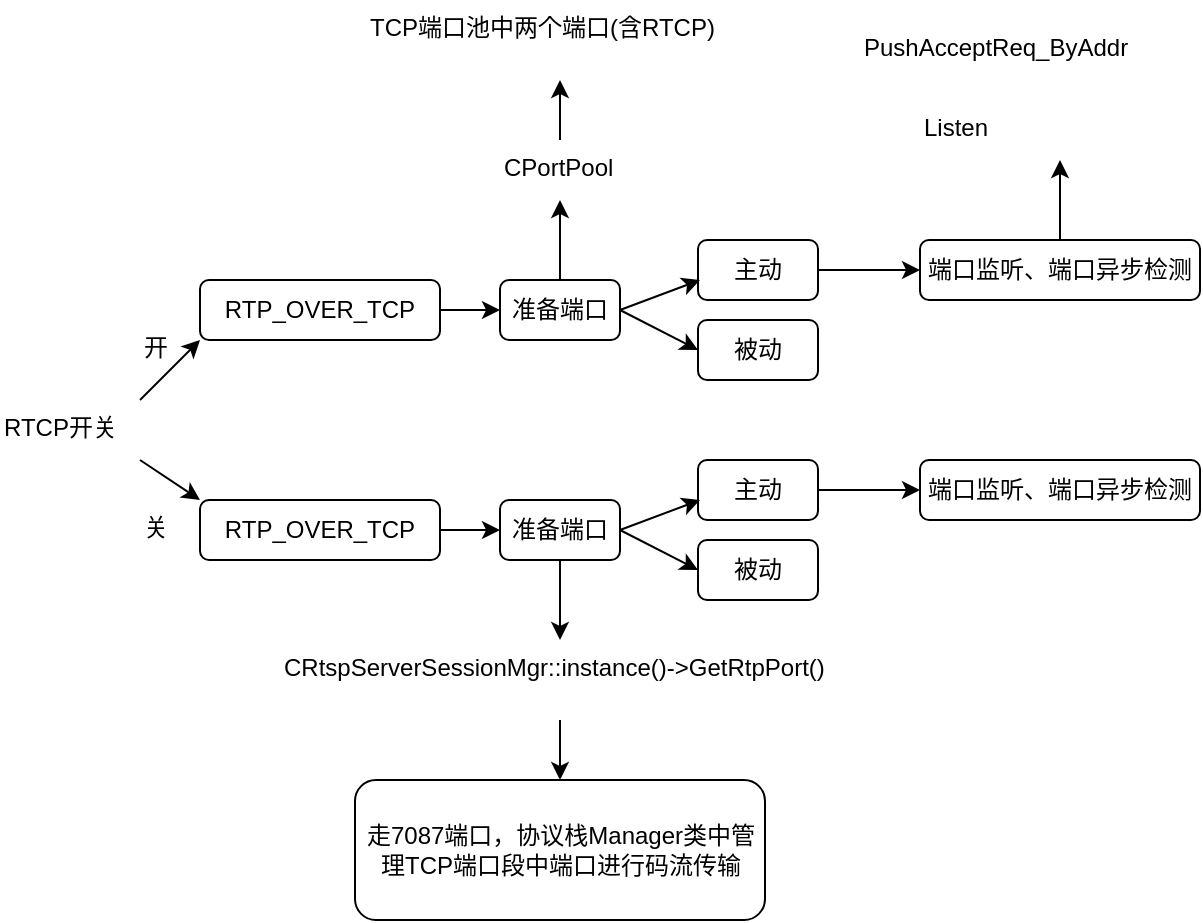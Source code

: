 <mxfile version="21.3.8" type="github">
  <diagram name="第 1 页" id="AyBgRI-KUPs6ClPqWyEx">
    <mxGraphModel dx="1466" dy="708" grid="1" gridSize="10" guides="1" tooltips="1" connect="1" arrows="1" fold="1" page="1" pageScale="1" pageWidth="827" pageHeight="1169" math="0" shadow="0">
      <root>
        <mxCell id="0" />
        <mxCell id="1" parent="0" />
        <mxCell id="IFtsaaSaKIlQ8-qLtRUG-1" value="RTP_OVER_TCP" style="rounded=1;whiteSpace=wrap;html=1;" parent="1" vertex="1">
          <mxGeometry x="120" y="380" width="120" height="30" as="geometry" />
        </mxCell>
        <mxCell id="D7JX_-fhhkwz4b-bsteb-4" value="走7087端口，协议栈Manager类中管理TCP端口段中端口进行码流传输" style="rounded=1;whiteSpace=wrap;html=1;" vertex="1" parent="1">
          <mxGeometry x="197.5" y="630" width="205" height="70" as="geometry" />
        </mxCell>
        <mxCell id="D7JX_-fhhkwz4b-bsteb-6" value="" style="endArrow=classic;html=1;rounded=0;entryX=0;entryY=0.5;entryDx=0;entryDy=0;exitX=1;exitY=0.5;exitDx=0;exitDy=0;" edge="1" parent="1" source="D7JX_-fhhkwz4b-bsteb-11" target="D7JX_-fhhkwz4b-bsteb-7">
          <mxGeometry width="50" height="50" relative="1" as="geometry">
            <mxPoint x="439" y="395" as="sourcePoint" />
            <mxPoint x="399" y="390" as="targetPoint" />
          </mxGeometry>
        </mxCell>
        <mxCell id="D7JX_-fhhkwz4b-bsteb-7" value="被动" style="rounded=1;whiteSpace=wrap;html=1;" vertex="1" parent="1">
          <mxGeometry x="369" y="400" width="60" height="30" as="geometry" />
        </mxCell>
        <mxCell id="D7JX_-fhhkwz4b-bsteb-8" value="主动" style="rounded=1;whiteSpace=wrap;html=1;" vertex="1" parent="1">
          <mxGeometry x="369" y="360" width="60" height="30" as="geometry" />
        </mxCell>
        <mxCell id="D7JX_-fhhkwz4b-bsteb-10" value="" style="endArrow=classic;html=1;rounded=0;entryX=0;entryY=0.5;entryDx=0;entryDy=0;exitX=1;exitY=0.5;exitDx=0;exitDy=0;" edge="1" parent="1" source="IFtsaaSaKIlQ8-qLtRUG-1" target="D7JX_-fhhkwz4b-bsteb-11">
          <mxGeometry width="50" height="50" relative="1" as="geometry">
            <mxPoint x="399" y="390" as="sourcePoint" />
            <mxPoint x="389" y="345" as="targetPoint" />
          </mxGeometry>
        </mxCell>
        <mxCell id="D7JX_-fhhkwz4b-bsteb-11" value="准备端口" style="rounded=1;whiteSpace=wrap;html=1;" vertex="1" parent="1">
          <mxGeometry x="270" y="380" width="60" height="30" as="geometry" />
        </mxCell>
        <mxCell id="D7JX_-fhhkwz4b-bsteb-13" value="" style="endArrow=classic;html=1;rounded=0;exitX=1;exitY=0.5;exitDx=0;exitDy=0;" edge="1" parent="1" source="D7JX_-fhhkwz4b-bsteb-11">
          <mxGeometry width="50" height="50" relative="1" as="geometry">
            <mxPoint x="340" y="360" as="sourcePoint" />
            <mxPoint x="370" y="380" as="targetPoint" />
          </mxGeometry>
        </mxCell>
        <mxCell id="D7JX_-fhhkwz4b-bsteb-14" value="" style="endArrow=classic;html=1;rounded=0;exitX=1;exitY=0.5;exitDx=0;exitDy=0;" edge="1" parent="1" source="D7JX_-fhhkwz4b-bsteb-8">
          <mxGeometry width="50" height="50" relative="1" as="geometry">
            <mxPoint x="490" y="430" as="sourcePoint" />
            <mxPoint x="480" y="375" as="targetPoint" />
          </mxGeometry>
        </mxCell>
        <mxCell id="D7JX_-fhhkwz4b-bsteb-15" value="端口监听、端口异步检测" style="rounded=1;whiteSpace=wrap;html=1;" vertex="1" parent="1">
          <mxGeometry x="480" y="360" width="140" height="30" as="geometry" />
        </mxCell>
        <mxCell id="D7JX_-fhhkwz4b-bsteb-16" value="CPortPool" style="text;whiteSpace=wrap;html=1;" vertex="1" parent="1">
          <mxGeometry x="270" y="310" width="60" height="30" as="geometry" />
        </mxCell>
        <mxCell id="D7JX_-fhhkwz4b-bsteb-17" value="" style="endArrow=classic;html=1;rounded=0;entryX=0.5;entryY=1;entryDx=0;entryDy=0;exitX=0.5;exitY=0;exitDx=0;exitDy=0;" edge="1" parent="1" source="D7JX_-fhhkwz4b-bsteb-11" target="D7JX_-fhhkwz4b-bsteb-16">
          <mxGeometry width="50" height="50" relative="1" as="geometry">
            <mxPoint x="400" y="570" as="sourcePoint" />
            <mxPoint x="450" y="520" as="targetPoint" />
          </mxGeometry>
        </mxCell>
        <mxCell id="D7JX_-fhhkwz4b-bsteb-20" value="" style="endArrow=classic;html=1;rounded=0;exitX=0.5;exitY=0;exitDx=0;exitDy=0;" edge="1" parent="1" source="D7JX_-fhhkwz4b-bsteb-15">
          <mxGeometry width="50" height="50" relative="1" as="geometry">
            <mxPoint x="530" y="340" as="sourcePoint" />
            <mxPoint x="550" y="320" as="targetPoint" />
          </mxGeometry>
        </mxCell>
        <mxCell id="D7JX_-fhhkwz4b-bsteb-21" value="Listen" style="text;whiteSpace=wrap;html=1;" vertex="1" parent="1">
          <mxGeometry x="480" y="290" width="40" height="30" as="geometry" />
        </mxCell>
        <mxCell id="D7JX_-fhhkwz4b-bsteb-22" value="PushAcceptReq_ByAddr" style="text;whiteSpace=wrap;html=1;" vertex="1" parent="1">
          <mxGeometry x="450" y="250" width="140" height="30" as="geometry" />
        </mxCell>
        <mxCell id="D7JX_-fhhkwz4b-bsteb-25" value="" style="endArrow=classic;html=1;rounded=0;exitX=0.5;exitY=0;exitDx=0;exitDy=0;" edge="1" parent="1" source="D7JX_-fhhkwz4b-bsteb-16">
          <mxGeometry width="50" height="50" relative="1" as="geometry">
            <mxPoint x="320" y="280" as="sourcePoint" />
            <mxPoint x="300" y="280" as="targetPoint" />
          </mxGeometry>
        </mxCell>
        <mxCell id="D7JX_-fhhkwz4b-bsteb-26" value="TCP端口池中两个端口(含RTCP)" style="text;whiteSpace=wrap;html=1;" vertex="1" parent="1">
          <mxGeometry x="202.5" y="240" width="195" height="30" as="geometry" />
        </mxCell>
        <mxCell id="D7JX_-fhhkwz4b-bsteb-28" value="RTP_OVER_TCP" style="rounded=1;whiteSpace=wrap;html=1;" vertex="1" parent="1">
          <mxGeometry x="120" y="490" width="120" height="30" as="geometry" />
        </mxCell>
        <mxCell id="D7JX_-fhhkwz4b-bsteb-29" value="" style="endArrow=classic;html=1;rounded=0;entryX=0;entryY=0.5;entryDx=0;entryDy=0;exitX=1;exitY=0.5;exitDx=0;exitDy=0;" edge="1" source="D7JX_-fhhkwz4b-bsteb-33" target="D7JX_-fhhkwz4b-bsteb-30" parent="1">
          <mxGeometry width="50" height="50" relative="1" as="geometry">
            <mxPoint x="439" y="505" as="sourcePoint" />
            <mxPoint x="399" y="500" as="targetPoint" />
          </mxGeometry>
        </mxCell>
        <mxCell id="D7JX_-fhhkwz4b-bsteb-30" value="被动" style="rounded=1;whiteSpace=wrap;html=1;" vertex="1" parent="1">
          <mxGeometry x="369" y="510" width="60" height="30" as="geometry" />
        </mxCell>
        <mxCell id="D7JX_-fhhkwz4b-bsteb-31" value="主动" style="rounded=1;whiteSpace=wrap;html=1;" vertex="1" parent="1">
          <mxGeometry x="369" y="470" width="60" height="30" as="geometry" />
        </mxCell>
        <mxCell id="D7JX_-fhhkwz4b-bsteb-32" value="" style="endArrow=classic;html=1;rounded=0;entryX=0;entryY=0.5;entryDx=0;entryDy=0;exitX=1;exitY=0.5;exitDx=0;exitDy=0;" edge="1" source="D7JX_-fhhkwz4b-bsteb-28" target="D7JX_-fhhkwz4b-bsteb-33" parent="1">
          <mxGeometry width="50" height="50" relative="1" as="geometry">
            <mxPoint x="399" y="500" as="sourcePoint" />
            <mxPoint x="389" y="455" as="targetPoint" />
          </mxGeometry>
        </mxCell>
        <mxCell id="D7JX_-fhhkwz4b-bsteb-33" value="准备端口" style="rounded=1;whiteSpace=wrap;html=1;" vertex="1" parent="1">
          <mxGeometry x="270" y="490" width="60" height="30" as="geometry" />
        </mxCell>
        <mxCell id="D7JX_-fhhkwz4b-bsteb-34" value="" style="endArrow=classic;html=1;rounded=0;exitX=1;exitY=0.5;exitDx=0;exitDy=0;" edge="1" source="D7JX_-fhhkwz4b-bsteb-33" parent="1">
          <mxGeometry width="50" height="50" relative="1" as="geometry">
            <mxPoint x="340" y="470" as="sourcePoint" />
            <mxPoint x="370" y="490" as="targetPoint" />
          </mxGeometry>
        </mxCell>
        <mxCell id="D7JX_-fhhkwz4b-bsteb-35" value="" style="endArrow=classic;html=1;rounded=0;exitX=1;exitY=0.5;exitDx=0;exitDy=0;" edge="1" source="D7JX_-fhhkwz4b-bsteb-31" parent="1">
          <mxGeometry width="50" height="50" relative="1" as="geometry">
            <mxPoint x="490" y="540" as="sourcePoint" />
            <mxPoint x="480" y="485" as="targetPoint" />
          </mxGeometry>
        </mxCell>
        <mxCell id="D7JX_-fhhkwz4b-bsteb-36" value="端口监听、端口异步检测" style="rounded=1;whiteSpace=wrap;html=1;" vertex="1" parent="1">
          <mxGeometry x="480" y="470" width="140" height="30" as="geometry" />
        </mxCell>
        <mxCell id="D7JX_-fhhkwz4b-bsteb-37" value="" style="endArrow=classic;html=1;rounded=0;exitX=0.5;exitY=1;exitDx=0;exitDy=0;" edge="1" parent="1" source="D7JX_-fhhkwz4b-bsteb-33">
          <mxGeometry width="50" height="50" relative="1" as="geometry">
            <mxPoint x="300" y="650" as="sourcePoint" />
            <mxPoint x="300" y="560" as="targetPoint" />
          </mxGeometry>
        </mxCell>
        <mxCell id="D7JX_-fhhkwz4b-bsteb-38" value="CRtspServerSessionMgr::instance()-&amp;gt;GetRtpPort()" style="text;whiteSpace=wrap;html=1;" vertex="1" parent="1">
          <mxGeometry x="160" y="560" width="280" height="40" as="geometry" />
        </mxCell>
        <mxCell id="D7JX_-fhhkwz4b-bsteb-39" value="" style="endArrow=classic;html=1;rounded=0;exitX=0.5;exitY=1;exitDx=0;exitDy=0;" edge="1" parent="1" source="D7JX_-fhhkwz4b-bsteb-38" target="D7JX_-fhhkwz4b-bsteb-4">
          <mxGeometry width="50" height="50" relative="1" as="geometry">
            <mxPoint x="540" y="660" as="sourcePoint" />
            <mxPoint x="590" y="610" as="targetPoint" />
          </mxGeometry>
        </mxCell>
        <mxCell id="D7JX_-fhhkwz4b-bsteb-42" value="RTCP开关" style="text;whiteSpace=wrap;html=1;" vertex="1" parent="1">
          <mxGeometry x="20" y="440" width="70" height="30" as="geometry" />
        </mxCell>
        <mxCell id="D7JX_-fhhkwz4b-bsteb-43" value="" style="endArrow=classic;html=1;rounded=0;exitX=1;exitY=0;exitDx=0;exitDy=0;" edge="1" parent="1" source="D7JX_-fhhkwz4b-bsteb-42">
          <mxGeometry width="50" height="50" relative="1" as="geometry">
            <mxPoint x="200" y="340" as="sourcePoint" />
            <mxPoint x="120" y="410" as="targetPoint" />
          </mxGeometry>
        </mxCell>
        <mxCell id="D7JX_-fhhkwz4b-bsteb-44" value="" style="endArrow=classic;html=1;rounded=0;exitX=1;exitY=1;exitDx=0;exitDy=0;entryX=0;entryY=0;entryDx=0;entryDy=0;" edge="1" parent="1" source="D7JX_-fhhkwz4b-bsteb-42" target="D7JX_-fhhkwz4b-bsteb-28">
          <mxGeometry width="50" height="50" relative="1" as="geometry">
            <mxPoint x="310" y="340" as="sourcePoint" />
            <mxPoint x="360" y="290" as="targetPoint" />
          </mxGeometry>
        </mxCell>
        <mxCell id="D7JX_-fhhkwz4b-bsteb-46" value="开" style="text;whiteSpace=wrap;html=1;" vertex="1" parent="1">
          <mxGeometry x="90" y="400" width="30" height="20" as="geometry" />
        </mxCell>
        <mxCell id="D7JX_-fhhkwz4b-bsteb-47" value="关" style="text;whiteSpace=wrap;html=1;" vertex="1" parent="1">
          <mxGeometry x="90" y="490" width="30" height="20" as="geometry" />
        </mxCell>
      </root>
    </mxGraphModel>
  </diagram>
</mxfile>
